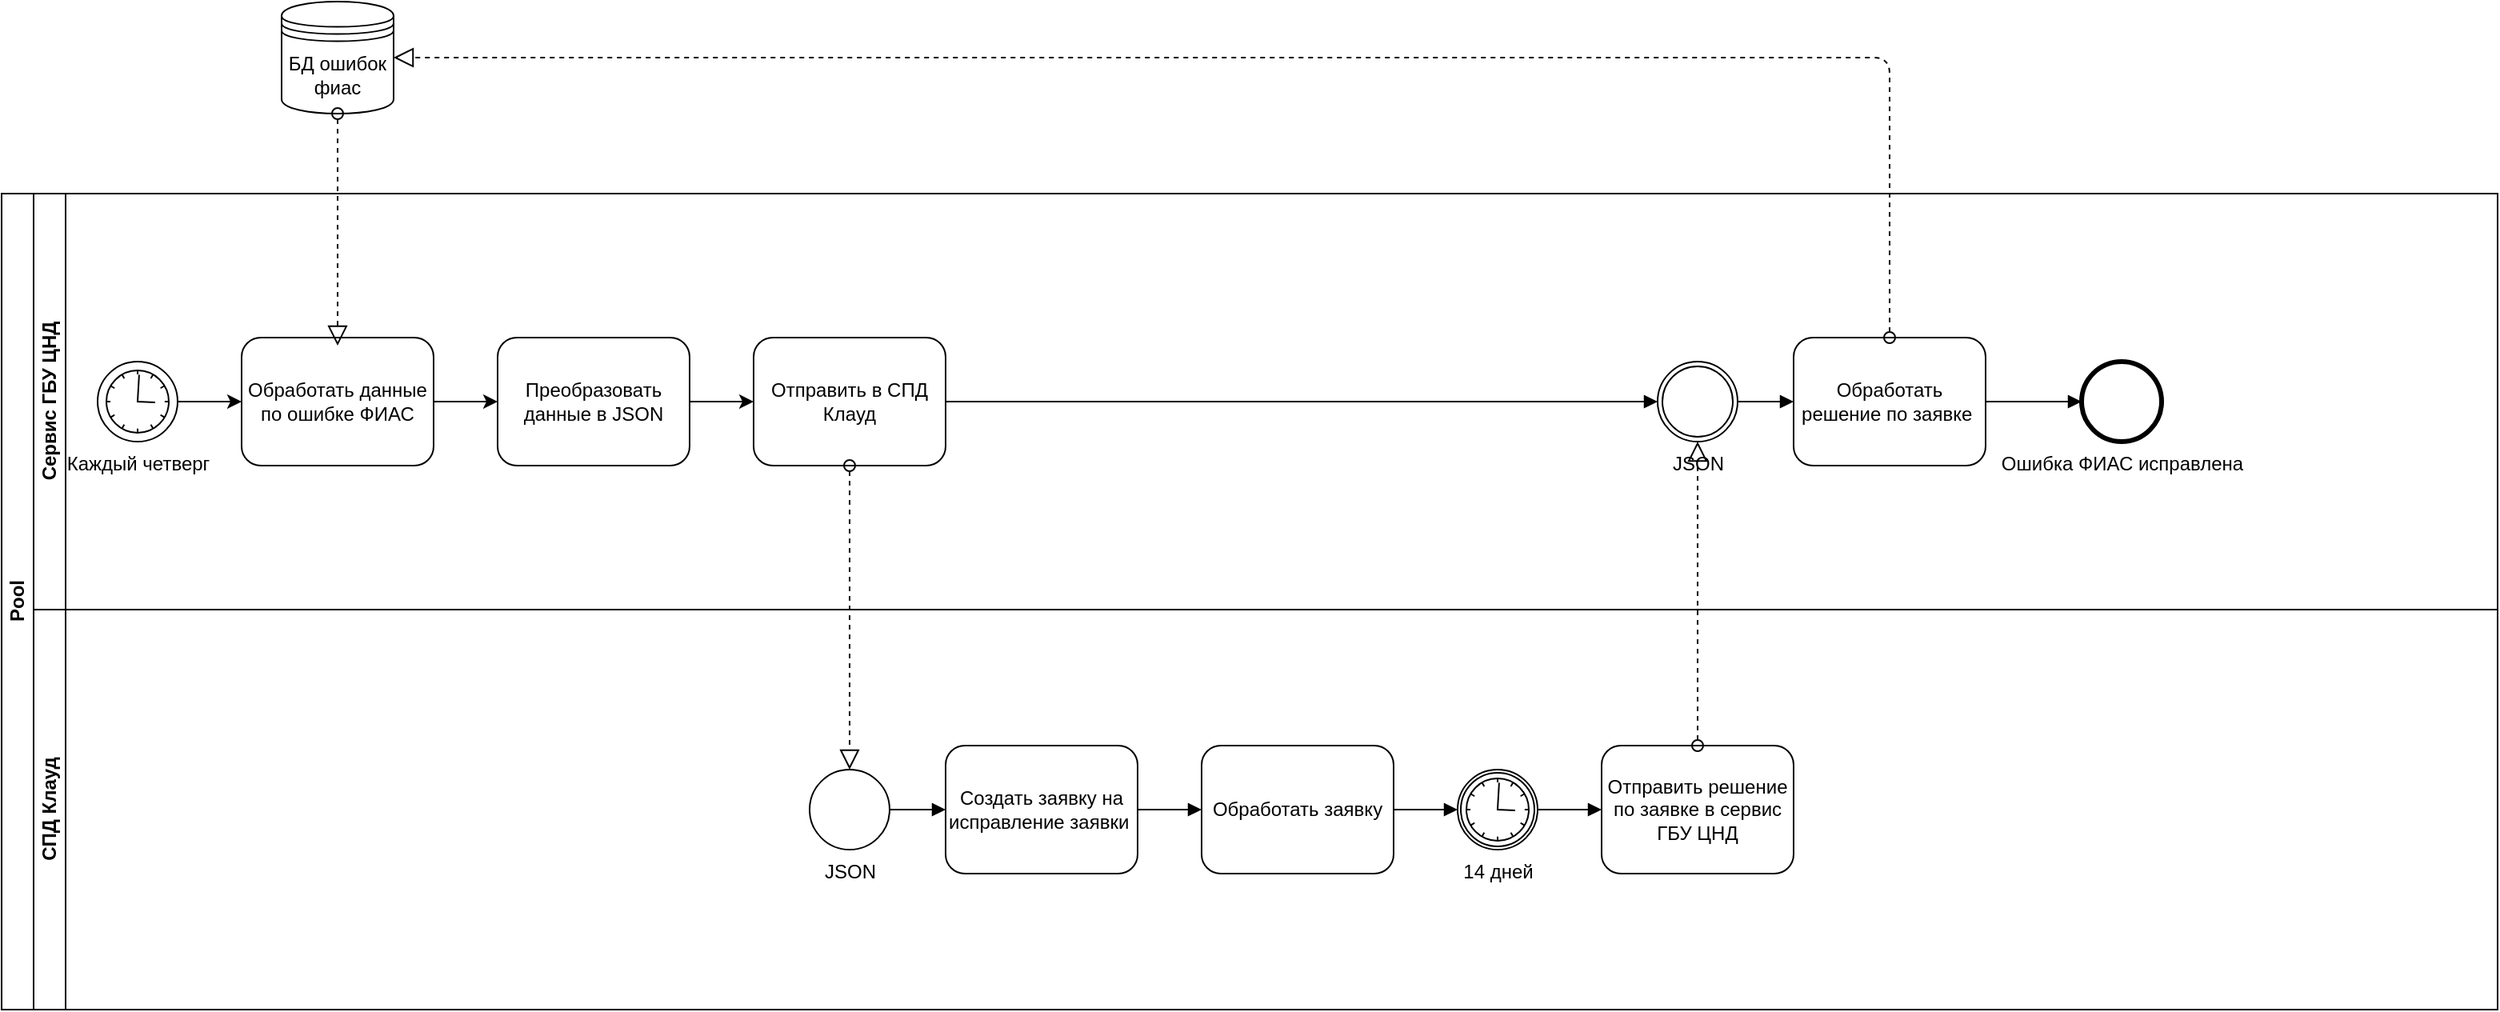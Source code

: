 <mxfile version="13.10.2" type="github"><diagram name="Page-1" id="c7488fd3-1785-93aa-aadb-54a6760d102a"><mxGraphModel dx="1483" dy="749" grid="1" gridSize="10" guides="1" tooltips="1" connect="1" arrows="1" fold="1" page="1" pageScale="1" pageWidth="1654" pageHeight="1169" background="#ffffff" math="0" shadow="0"><root><mxCell id="0"/><mxCell id="1" parent="0"/><mxCell id="MaADvUMPTTQarUst9Aev-20" value="Pool" style="swimlane;html=1;childLayout=stackLayout;resizeParent=1;resizeParentMax=0;horizontal=0;startSize=20;horizontalStack=0;" vertex="1" parent="1"><mxGeometry x="70" y="270" width="1560" height="510" as="geometry"/></mxCell><mxCell id="MaADvUMPTTQarUst9Aev-22" value="Сервис ГБУ ЦНД" style="swimlane;html=1;startSize=20;horizontal=0;" vertex="1" parent="MaADvUMPTTQarUst9Aev-20"><mxGeometry x="20" width="1540" height="260" as="geometry"/></mxCell><mxCell id="MaADvUMPTTQarUst9Aev-3" value="Обработать данные по ошибке ФИАС" style="shape=ext;rounded=1;html=1;whiteSpace=wrap;" vertex="1" parent="MaADvUMPTTQarUst9Aev-22"><mxGeometry x="130" y="90" width="120" height="80" as="geometry"/></mxCell><mxCell id="MaADvUMPTTQarUst9Aev-2" value="" style="endArrow=classic;html=1;exitX=1;exitY=0.5;exitDx=0;exitDy=0;entryX=0;entryY=0.5;entryDx=0;entryDy=0;" edge="1" parent="MaADvUMPTTQarUst9Aev-22" source="MaADvUMPTTQarUst9Aev-32" target="MaADvUMPTTQarUst9Aev-3"><mxGeometry width="50" height="50" relative="1" as="geometry"><mxPoint x="90" y="200" as="sourcePoint"/><mxPoint x="200" y="-85" as="targetPoint"/></mxGeometry></mxCell><mxCell id="MaADvUMPTTQarUst9Aev-6" value="Преобразовать данные в JSON" style="shape=ext;rounded=1;html=1;whiteSpace=wrap;" vertex="1" parent="MaADvUMPTTQarUst9Aev-22"><mxGeometry x="290" y="90" width="120" height="80" as="geometry"/></mxCell><mxCell id="MaADvUMPTTQarUst9Aev-15" value="Отправить в СПД Клауд" style="shape=ext;rounded=1;html=1;whiteSpace=wrap;" vertex="1" parent="MaADvUMPTTQarUst9Aev-22"><mxGeometry x="450" y="90" width="120" height="80" as="geometry"/></mxCell><mxCell id="MaADvUMPTTQarUst9Aev-32" value="Каждый четверг" style="shape=mxgraph.bpmn.shape;html=1;verticalLabelPosition=bottom;labelBackgroundColor=#ffffff;verticalAlign=top;align=center;perimeter=ellipsePerimeter;outlineConnect=0;outline=standard;symbol=timer;" vertex="1" parent="MaADvUMPTTQarUst9Aev-22"><mxGeometry x="40" y="105" width="50" height="50" as="geometry"/></mxCell><mxCell id="MaADvUMPTTQarUst9Aev-36" value="" style="endArrow=classic;html=1;exitX=1;exitY=0.5;exitDx=0;exitDy=0;entryX=0;entryY=0.5;entryDx=0;entryDy=0;" edge="1" parent="MaADvUMPTTQarUst9Aev-22" source="MaADvUMPTTQarUst9Aev-3" target="MaADvUMPTTQarUst9Aev-6"><mxGeometry width="50" height="50" relative="1" as="geometry"><mxPoint x="250" y="330" as="sourcePoint"/><mxPoint x="300" y="280" as="targetPoint"/></mxGeometry></mxCell><mxCell id="MaADvUMPTTQarUst9Aev-37" value="" style="endArrow=classic;html=1;exitX=1;exitY=0.5;exitDx=0;exitDy=0;" edge="1" parent="MaADvUMPTTQarUst9Aev-22" source="MaADvUMPTTQarUst9Aev-6" target="MaADvUMPTTQarUst9Aev-15"><mxGeometry width="50" height="50" relative="1" as="geometry"><mxPoint x="310" y="360" as="sourcePoint"/><mxPoint x="360" y="310" as="targetPoint"/></mxGeometry></mxCell><mxCell id="MaADvUMPTTQarUst9Aev-48" value="JSON" style="shape=mxgraph.bpmn.shape;html=1;verticalLabelPosition=bottom;labelBackgroundColor=#ffffff;verticalAlign=top;align=center;perimeter=ellipsePerimeter;outlineConnect=0;outline=throwing;symbol=general;" vertex="1" parent="MaADvUMPTTQarUst9Aev-22"><mxGeometry x="1015" y="105" width="50" height="50" as="geometry"/></mxCell><mxCell id="MaADvUMPTTQarUst9Aev-51" value="" style="endArrow=block;endFill=1;endSize=6;html=1;exitX=1;exitY=0.5;exitDx=0;exitDy=0;entryX=0;entryY=0.5;entryDx=0;entryDy=0;" edge="1" parent="MaADvUMPTTQarUst9Aev-22" source="MaADvUMPTTQarUst9Aev-15" target="MaADvUMPTTQarUst9Aev-48"><mxGeometry width="100" relative="1" as="geometry"><mxPoint x="670" y="140" as="sourcePoint"/><mxPoint x="770" y="140" as="targetPoint"/></mxGeometry></mxCell><mxCell id="MaADvUMPTTQarUst9Aev-53" value="" style="endArrow=block;endFill=1;endSize=6;html=1;exitX=1;exitY=0.5;exitDx=0;exitDy=0;entryX=0;entryY=0.5;entryDx=0;entryDy=0;" edge="1" parent="MaADvUMPTTQarUst9Aev-22" source="MaADvUMPTTQarUst9Aev-48" target="MaADvUMPTTQarUst9Aev-54"><mxGeometry width="100" relative="1" as="geometry"><mxPoint x="1180" y="129" as="sourcePoint"/><mxPoint x="1100" y="129" as="targetPoint"/></mxGeometry></mxCell><mxCell id="MaADvUMPTTQarUst9Aev-54" value="Обработать решение по заявке&amp;nbsp;" style="shape=ext;rounded=1;html=1;whiteSpace=wrap;" vertex="1" parent="MaADvUMPTTQarUst9Aev-22"><mxGeometry x="1100" y="90" width="120" height="80" as="geometry"/></mxCell><mxCell id="MaADvUMPTTQarUst9Aev-67" value="Ошибка ФИАС исправлена&lt;br&gt;&amp;nbsp;" style="shape=mxgraph.bpmn.shape;html=1;verticalLabelPosition=bottom;labelBackgroundColor=#ffffff;verticalAlign=top;align=center;perimeter=ellipsePerimeter;outlineConnect=0;outline=end;symbol=general;" vertex="1" parent="MaADvUMPTTQarUst9Aev-22"><mxGeometry x="1280" y="105" width="50" height="50" as="geometry"/></mxCell><mxCell id="MaADvUMPTTQarUst9Aev-70" value="" style="endArrow=block;endFill=1;endSize=6;html=1;exitX=1;exitY=0.5;exitDx=0;exitDy=0;entryX=0;entryY=0.5;entryDx=0;entryDy=0;" edge="1" parent="MaADvUMPTTQarUst9Aev-22" source="MaADvUMPTTQarUst9Aev-54" target="MaADvUMPTTQarUst9Aev-67"><mxGeometry width="100" relative="1" as="geometry"><mxPoint x="1200" y="230" as="sourcePoint"/><mxPoint x="1300" y="230" as="targetPoint"/></mxGeometry></mxCell><mxCell id="MaADvUMPTTQarUst9Aev-23" value="СПД Клауд" style="swimlane;html=1;startSize=20;horizontal=0;" vertex="1" parent="MaADvUMPTTQarUst9Aev-20"><mxGeometry x="20" y="260" width="1540" height="250" as="geometry"/></mxCell><mxCell id="MaADvUMPTTQarUst9Aev-27" value="СПД Клауд" style="swimlane;html=1;startSize=20;horizontal=0;" vertex="1" parent="MaADvUMPTTQarUst9Aev-23"><mxGeometry width="1540" height="250" as="geometry"/></mxCell><mxCell id="MaADvUMPTTQarUst9Aev-24" value="JSON" style="shape=mxgraph.bpmn.shape;html=1;verticalLabelPosition=bottom;labelBackgroundColor=#ffffff;verticalAlign=top;align=center;perimeter=ellipsePerimeter;outlineConnect=0;outline=standard;symbol=general;" vertex="1" parent="MaADvUMPTTQarUst9Aev-27"><mxGeometry x="485" y="100" width="50" height="50" as="geometry"/></mxCell><mxCell id="MaADvUMPTTQarUst9Aev-26" value="Создать заявку на исправление заявки&amp;nbsp;" style="shape=ext;rounded=1;html=1;whiteSpace=wrap;" vertex="1" parent="MaADvUMPTTQarUst9Aev-27"><mxGeometry x="570" y="85" width="120" height="80" as="geometry"/></mxCell><mxCell id="MaADvUMPTTQarUst9Aev-38" value="" style="endArrow=block;endFill=1;endSize=6;html=1;exitX=1;exitY=0.5;exitDx=0;exitDy=0;entryX=0;entryY=0.5;entryDx=0;entryDy=0;" edge="1" parent="MaADvUMPTTQarUst9Aev-27" source="MaADvUMPTTQarUst9Aev-24" target="MaADvUMPTTQarUst9Aev-26"><mxGeometry width="100" relative="1" as="geometry"><mxPoint x="550" y="240" as="sourcePoint"/><mxPoint x="650" y="240" as="targetPoint"/></mxGeometry></mxCell><mxCell id="MaADvUMPTTQarUst9Aev-41" value="Обработать заявку" style="shape=ext;rounded=1;html=1;whiteSpace=wrap;" vertex="1" parent="MaADvUMPTTQarUst9Aev-27"><mxGeometry x="730" y="85" width="120" height="80" as="geometry"/></mxCell><mxCell id="MaADvUMPTTQarUst9Aev-42" value="" style="endArrow=block;endFill=1;endSize=6;html=1;exitX=1;exitY=0.5;exitDx=0;exitDy=0;entryX=0;entryY=0.5;entryDx=0;entryDy=0;" edge="1" parent="MaADvUMPTTQarUst9Aev-27" source="MaADvUMPTTQarUst9Aev-26" target="MaADvUMPTTQarUst9Aev-41"><mxGeometry width="100" relative="1" as="geometry"><mxPoint x="690" y="230" as="sourcePoint"/><mxPoint x="790" y="230" as="targetPoint"/></mxGeometry></mxCell><mxCell id="MaADvUMPTTQarUst9Aev-44" value="14 дней" style="shape=mxgraph.bpmn.shape;html=1;verticalLabelPosition=bottom;labelBackgroundColor=#ffffff;verticalAlign=top;align=center;perimeter=ellipsePerimeter;outlineConnect=0;outline=boundInt;symbol=timer;" vertex="1" parent="MaADvUMPTTQarUst9Aev-27"><mxGeometry x="890" y="100" width="50" height="50" as="geometry"/></mxCell><mxCell id="MaADvUMPTTQarUst9Aev-45" value="" style="endArrow=block;endFill=1;endSize=6;html=1;exitX=1;exitY=0.5;exitDx=0;exitDy=0;entryX=0;entryY=0.5;entryDx=0;entryDy=0;" edge="1" parent="MaADvUMPTTQarUst9Aev-27" source="MaADvUMPTTQarUst9Aev-41" target="MaADvUMPTTQarUst9Aev-44"><mxGeometry width="100" relative="1" as="geometry"><mxPoint x="880" y="230" as="sourcePoint"/><mxPoint x="980" y="230" as="targetPoint"/></mxGeometry></mxCell><mxCell id="MaADvUMPTTQarUst9Aev-46" value="Отправить решение по заявке в сервис ГБУ ЦНД" style="shape=ext;rounded=1;html=1;whiteSpace=wrap;" vertex="1" parent="MaADvUMPTTQarUst9Aev-27"><mxGeometry x="980" y="85" width="120" height="80" as="geometry"/></mxCell><mxCell id="MaADvUMPTTQarUst9Aev-47" value="" style="endArrow=block;endFill=1;endSize=6;html=1;exitX=1;exitY=0.5;exitDx=0;exitDy=0;entryX=0;entryY=0.5;entryDx=0;entryDy=0;" edge="1" parent="MaADvUMPTTQarUst9Aev-27" source="MaADvUMPTTQarUst9Aev-44" target="MaADvUMPTTQarUst9Aev-46"><mxGeometry width="100" relative="1" as="geometry"><mxPoint x="980" y="240" as="sourcePoint"/><mxPoint x="1080" y="240" as="targetPoint"/></mxGeometry></mxCell><mxCell id="MaADvUMPTTQarUst9Aev-25" value="" style="startArrow=oval;startFill=0;startSize=7;endArrow=block;endFill=0;endSize=10;dashed=1;html=1;" edge="1" parent="MaADvUMPTTQarUst9Aev-20" source="MaADvUMPTTQarUst9Aev-15" target="MaADvUMPTTQarUst9Aev-24"><mxGeometry width="100" relative="1" as="geometry"><mxPoint x="440" y="-20" as="sourcePoint"/><mxPoint x="620" y="600" as="targetPoint"/></mxGeometry></mxCell><mxCell id="MaADvUMPTTQarUst9Aev-50" value="" style="startArrow=oval;startFill=0;startSize=7;endArrow=block;endFill=0;endSize=10;dashed=1;html=1;exitX=0.5;exitY=0;exitDx=0;exitDy=0;entryX=0.5;entryY=1;entryDx=0;entryDy=0;" edge="1" parent="MaADvUMPTTQarUst9Aev-20" source="MaADvUMPTTQarUst9Aev-46" target="MaADvUMPTTQarUst9Aev-48"><mxGeometry width="100" relative="1" as="geometry"><mxPoint x="1260" y="410" as="sourcePoint"/><mxPoint x="1360" y="410" as="targetPoint"/></mxGeometry></mxCell><mxCell id="MaADvUMPTTQarUst9Aev-7" value="БД ошибок фиас" style="shape=datastore;whiteSpace=wrap;html=1;" vertex="1" parent="1"><mxGeometry x="245" y="150" width="70" height="70" as="geometry"/></mxCell><mxCell id="MaADvUMPTTQarUst9Aev-8" value="" style="startArrow=oval;startFill=0;startSize=7;endArrow=block;endFill=0;endSize=10;dashed=1;html=1;entryX=0.5;entryY=0.063;entryDx=0;entryDy=0;entryPerimeter=0;" edge="1" parent="1" source="MaADvUMPTTQarUst9Aev-7" target="MaADvUMPTTQarUst9Aev-3"><mxGeometry width="100" relative="1" as="geometry"><mxPoint x="290" y="70" as="sourcePoint"/><mxPoint x="290" y="100" as="targetPoint"/></mxGeometry></mxCell><mxCell id="MaADvUMPTTQarUst9Aev-69" value="" style="startArrow=oval;startFill=0;startSize=7;endArrow=block;endFill=0;endSize=10;dashed=1;html=1;exitX=0.5;exitY=0;exitDx=0;exitDy=0;entryX=1;entryY=0.5;entryDx=0;entryDy=0;" edge="1" parent="1" source="MaADvUMPTTQarUst9Aev-54" target="MaADvUMPTTQarUst9Aev-7"><mxGeometry width="100" relative="1" as="geometry"><mxPoint x="1230" y="180" as="sourcePoint"/><mxPoint x="1330" y="180" as="targetPoint"/><Array as="points"><mxPoint x="1250" y="185"/></Array></mxGeometry></mxCell></root></mxGraphModel></diagram></mxfile>